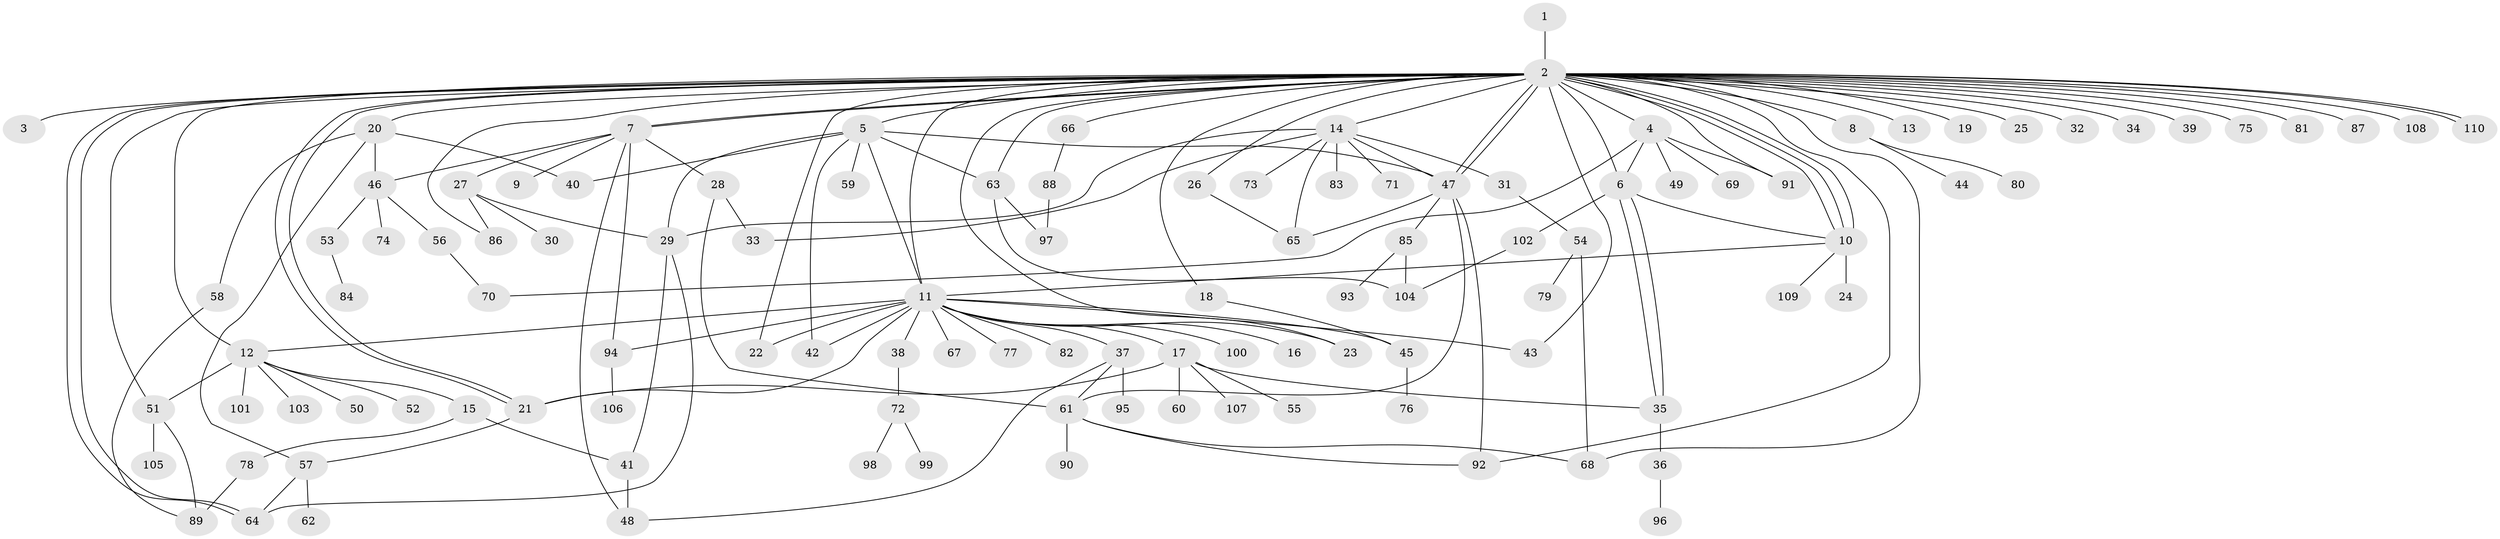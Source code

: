 // coarse degree distribution, {9: 0.022727272727272728, 15: 0.022727272727272728, 7: 0.045454545454545456, 8: 0.022727272727272728, 2: 0.20454545454545456, 1: 0.29545454545454547, 4: 0.09090909090909091, 11: 0.022727272727272728, 5: 0.09090909090909091, 3: 0.13636363636363635, 6: 0.045454545454545456}
// Generated by graph-tools (version 1.1) at 2025/50/03/04/25 22:50:03]
// undirected, 110 vertices, 162 edges
graph export_dot {
  node [color=gray90,style=filled];
  1;
  2;
  3;
  4;
  5;
  6;
  7;
  8;
  9;
  10;
  11;
  12;
  13;
  14;
  15;
  16;
  17;
  18;
  19;
  20;
  21;
  22;
  23;
  24;
  25;
  26;
  27;
  28;
  29;
  30;
  31;
  32;
  33;
  34;
  35;
  36;
  37;
  38;
  39;
  40;
  41;
  42;
  43;
  44;
  45;
  46;
  47;
  48;
  49;
  50;
  51;
  52;
  53;
  54;
  55;
  56;
  57;
  58;
  59;
  60;
  61;
  62;
  63;
  64;
  65;
  66;
  67;
  68;
  69;
  70;
  71;
  72;
  73;
  74;
  75;
  76;
  77;
  78;
  79;
  80;
  81;
  82;
  83;
  84;
  85;
  86;
  87;
  88;
  89;
  90;
  91;
  92;
  93;
  94;
  95;
  96;
  97;
  98;
  99;
  100;
  101;
  102;
  103;
  104;
  105;
  106;
  107;
  108;
  109;
  110;
  1 -- 2;
  2 -- 3;
  2 -- 4;
  2 -- 5;
  2 -- 6;
  2 -- 7;
  2 -- 7;
  2 -- 8;
  2 -- 10;
  2 -- 10;
  2 -- 10;
  2 -- 11;
  2 -- 12;
  2 -- 13;
  2 -- 14;
  2 -- 18;
  2 -- 19;
  2 -- 20;
  2 -- 21;
  2 -- 21;
  2 -- 22;
  2 -- 23;
  2 -- 25;
  2 -- 26;
  2 -- 32;
  2 -- 34;
  2 -- 39;
  2 -- 43;
  2 -- 47;
  2 -- 47;
  2 -- 51;
  2 -- 63;
  2 -- 64;
  2 -- 64;
  2 -- 66;
  2 -- 68;
  2 -- 75;
  2 -- 81;
  2 -- 86;
  2 -- 87;
  2 -- 91;
  2 -- 92;
  2 -- 108;
  2 -- 110;
  2 -- 110;
  4 -- 6;
  4 -- 49;
  4 -- 69;
  4 -- 70;
  4 -- 91;
  5 -- 11;
  5 -- 29;
  5 -- 40;
  5 -- 42;
  5 -- 47;
  5 -- 59;
  5 -- 63;
  6 -- 10;
  6 -- 35;
  6 -- 35;
  6 -- 102;
  7 -- 9;
  7 -- 27;
  7 -- 28;
  7 -- 46;
  7 -- 48;
  7 -- 94;
  8 -- 44;
  8 -- 80;
  10 -- 11;
  10 -- 24;
  10 -- 109;
  11 -- 12;
  11 -- 16;
  11 -- 17;
  11 -- 21;
  11 -- 22;
  11 -- 23;
  11 -- 37;
  11 -- 38;
  11 -- 42;
  11 -- 43;
  11 -- 45;
  11 -- 67;
  11 -- 77;
  11 -- 82;
  11 -- 94;
  11 -- 100;
  12 -- 15;
  12 -- 50;
  12 -- 51;
  12 -- 52;
  12 -- 101;
  12 -- 103;
  14 -- 29;
  14 -- 31;
  14 -- 33;
  14 -- 47;
  14 -- 65;
  14 -- 71;
  14 -- 73;
  14 -- 83;
  15 -- 41;
  15 -- 78;
  17 -- 21;
  17 -- 35;
  17 -- 55;
  17 -- 60;
  17 -- 107;
  18 -- 45;
  20 -- 40;
  20 -- 46;
  20 -- 57;
  20 -- 58;
  21 -- 57;
  26 -- 65;
  27 -- 29;
  27 -- 30;
  27 -- 86;
  28 -- 33;
  28 -- 61;
  29 -- 41;
  29 -- 64;
  31 -- 54;
  35 -- 36;
  36 -- 96;
  37 -- 48;
  37 -- 61;
  37 -- 95;
  38 -- 72;
  41 -- 48;
  45 -- 76;
  46 -- 53;
  46 -- 56;
  46 -- 74;
  47 -- 61;
  47 -- 65;
  47 -- 85;
  47 -- 92;
  51 -- 89;
  51 -- 105;
  53 -- 84;
  54 -- 68;
  54 -- 79;
  56 -- 70;
  57 -- 62;
  57 -- 64;
  58 -- 89;
  61 -- 68;
  61 -- 90;
  61 -- 92;
  63 -- 97;
  63 -- 104;
  66 -- 88;
  72 -- 98;
  72 -- 99;
  78 -- 89;
  85 -- 93;
  85 -- 104;
  88 -- 97;
  94 -- 106;
  102 -- 104;
}
